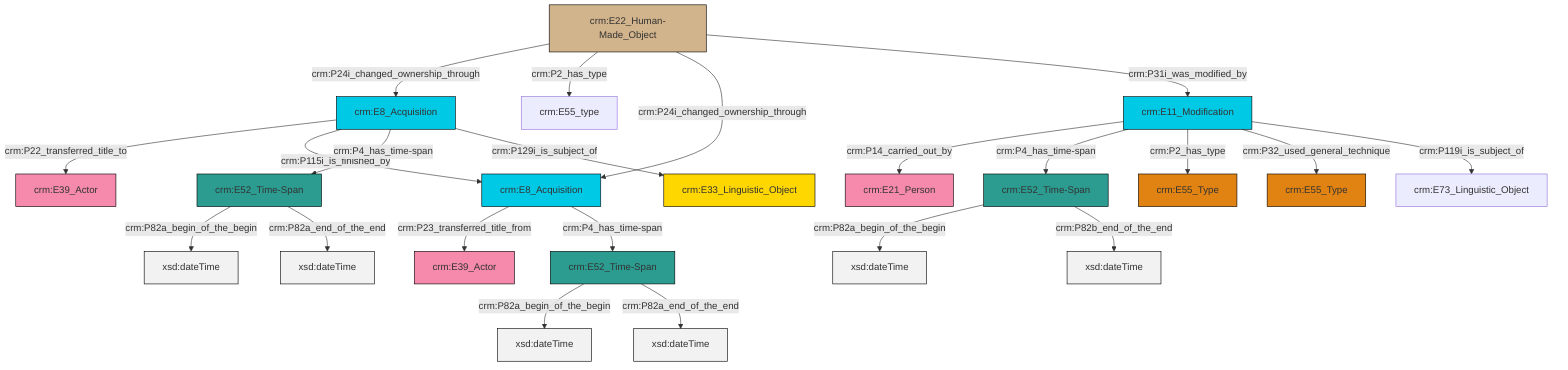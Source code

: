 graph TD
classDef Literal fill:#f2f2f2,stroke:#000000;
classDef CRM_Entity fill:#FFFFFF,stroke:#000000;
classDef Temporal_Entity fill:#00C9E6, stroke:#000000;
classDef Type fill:#E18312, stroke:#000000;
classDef Time-Span fill:#2C9C91, stroke:#000000;
classDef Appellation fill:#FFEB7F, stroke:#000000;
classDef Place fill:#008836, stroke:#000000;
classDef Persistent_Item fill:#B266B2, stroke:#000000;
classDef Conceptual_Object fill:#FFD700, stroke:#000000;
classDef Physical_Thing fill:#D2B48C, stroke:#000000;
classDef Actor fill:#f58aad, stroke:#000000;
classDef PC_Classes fill:#4ce600, stroke:#000000;
classDef Multi fill:#cccccc,stroke:#000000;

0["crm:E8_Acquisition"]:::Temporal_Entity -->|crm:P22_transferred_title_to| 1["crm:E39_Actor"]:::Actor
2["crm:E52_Time-Span"]:::Time-Span -->|crm:P82a_begin_of_the_begin| 3[xsd:dateTime]:::Literal
4["crm:E11_Modification"]:::Temporal_Entity -->|crm:P14_carried_out_by| 5["crm:E21_Person"]:::Actor
4["crm:E11_Modification"]:::Temporal_Entity -->|crm:P4_has_time-span| 9["crm:E52_Time-Span"]:::Time-Span
9["crm:E52_Time-Span"]:::Time-Span -->|crm:P82a_begin_of_the_begin| 10[xsd:dateTime]:::Literal
0["crm:E8_Acquisition"]:::Temporal_Entity -->|crm:P115i_is_finished_by| 19["crm:E8_Acquisition"]:::Temporal_Entity
4["crm:E11_Modification"]:::Temporal_Entity -->|crm:P2_has_type| 20["crm:E55_Type"]:::Type
9["crm:E52_Time-Span"]:::Time-Span -->|crm:P82b_end_of_the_end| 22[xsd:dateTime]:::Literal
4["crm:E11_Modification"]:::Temporal_Entity -->|crm:P32_used_general_technique| 25["crm:E55_Type"]:::Type
7["crm:E52_Time-Span"]:::Time-Span -->|crm:P82a_begin_of_the_begin| 26[xsd:dateTime]:::Literal
28["crm:E22_Human-Made_Object"]:::Physical_Thing -->|crm:P24i_changed_ownership_through| 0["crm:E8_Acquisition"]:::Temporal_Entity
7["crm:E52_Time-Span"]:::Time-Span -->|crm:P82a_end_of_the_end| 29[xsd:dateTime]:::Literal
2["crm:E52_Time-Span"]:::Time-Span -->|crm:P82a_end_of_the_end| 30[xsd:dateTime]:::Literal
28["crm:E22_Human-Made_Object"]:::Physical_Thing -->|crm:P2_has_type| 23["crm:E55_type"]:::Default
19["crm:E8_Acquisition"]:::Temporal_Entity -->|crm:P23_transferred_title_from| 14["crm:E39_Actor"]:::Actor
28["crm:E22_Human-Made_Object"]:::Physical_Thing -->|crm:P24i_changed_ownership_through| 19["crm:E8_Acquisition"]:::Temporal_Entity
0["crm:E8_Acquisition"]:::Temporal_Entity -->|crm:P4_has_time-span| 7["crm:E52_Time-Span"]:::Time-Span
19["crm:E8_Acquisition"]:::Temporal_Entity -->|crm:P4_has_time-span| 2["crm:E52_Time-Span"]:::Time-Span
28["crm:E22_Human-Made_Object"]:::Physical_Thing -->|crm:P31i_was_modified_by| 4["crm:E11_Modification"]:::Temporal_Entity
4["crm:E11_Modification"]:::Temporal_Entity -->|crm:P119i_is_subject_of| 11["crm:E73_Linguistic_Object"]:::Default
0["crm:E8_Acquisition"]:::Temporal_Entity -->|crm:P129i_is_subject_of| 17["crm:E33_Linguistic_Object"]:::Conceptual_Object